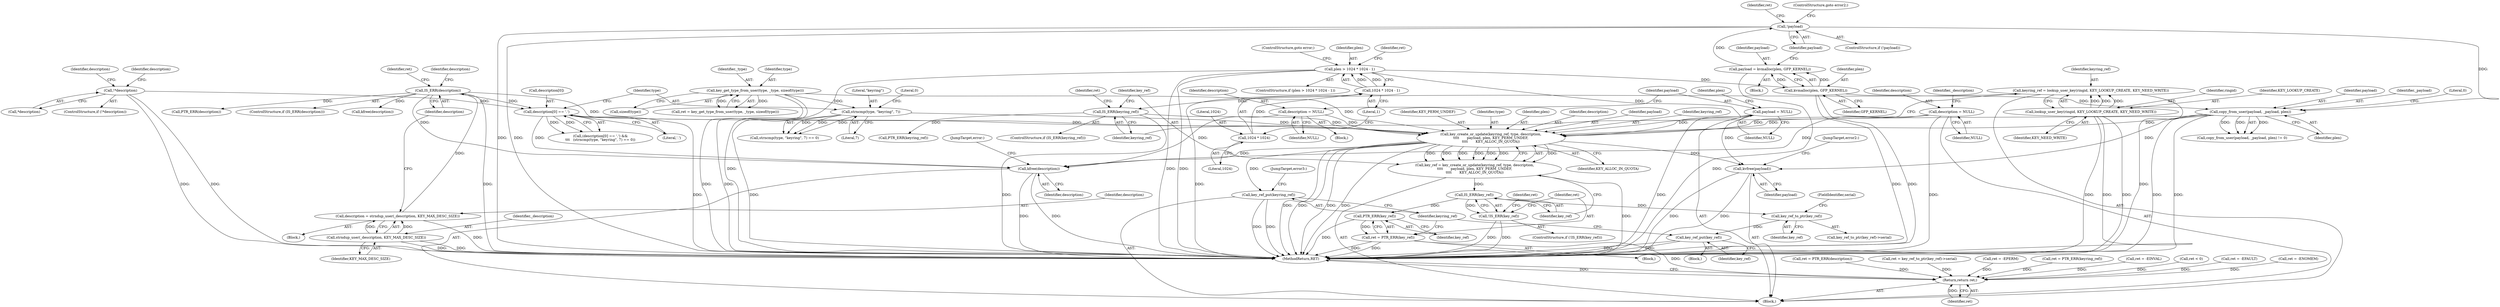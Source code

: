 digraph "0_linux_5649645d725c73df4302428ee4e02c869248b4c5@API" {
"1000246" [label="(Call,key_create_or_update(keyring_ref, type, description,\n\t\t\t\t       payload, plen, KEY_PERM_UNDEF,\n\t\t\t\t       KEY_ALLOC_IN_QUOTA))"];
"1000236" [label="(Call,IS_ERR(keyring_ref))"];
"1000229" [label="(Call,keyring_ref = lookup_user_key(ringid, KEY_LOOKUP_CREATE, KEY_NEED_WRITE))"];
"1000231" [label="(Call,lookup_user_key(ringid, KEY_LOOKUP_CREATE, KEY_NEED_WRITE))"];
"1000187" [label="(Call,strncmp(type, \"keyring\", 7))"];
"1000138" [label="(Call,key_get_type_from_user(type, _type, sizeof(type)))"];
"1000181" [label="(Call,description[0] == '.')"];
"1000169" [label="(Call,!*description)"];
"1000160" [label="(Call,IS_ERR(description))"];
"1000154" [label="(Call,description = strndup_user(_description, KEY_MAX_DESC_SIZE))"];
"1000156" [label="(Call,strndup_user(_description, KEY_MAX_DESC_SIZE))"];
"1000148" [label="(Call,description = NULL)"];
"1000175" [label="(Call,description = NULL)"];
"1000198" [label="(Call,payload = NULL)"];
"1000223" [label="(Call,copy_from_user(payload, _payload, plen))"];
"1000214" [label="(Call,!payload)"];
"1000208" [label="(Call,payload = kvmalloc(plen, GFP_KERNEL))"];
"1000210" [label="(Call,kvmalloc(plen, GFP_KERNEL))"];
"1000128" [label="(Call,plen > 1024 * 1024 - 1)"];
"1000130" [label="(Call,1024 * 1024 - 1)"];
"1000131" [label="(Call,1024 * 1024)"];
"1000244" [label="(Call,key_ref = key_create_or_update(keyring_ref, type, description,\n\t\t\t\t       payload, plen, KEY_PERM_UNDEF,\n\t\t\t\t       KEY_ALLOC_IN_QUOTA))"];
"1000256" [label="(Call,IS_ERR(key_ref))"];
"1000255" [label="(Call,!IS_ERR(key_ref))"];
"1000262" [label="(Call,key_ref_to_ptr(key_ref))"];
"1000265" [label="(Call,key_ref_put(key_ref))"];
"1000271" [label="(Call,PTR_ERR(key_ref))"];
"1000269" [label="(Call,ret = PTR_ERR(key_ref))"];
"1000282" [label="(Return,return ret;)"];
"1000273" [label="(Call,key_ref_put(keyring_ref))"];
"1000276" [label="(Call,kvfree(payload))"];
"1000279" [label="(Call,kfree(description))"];
"1000202" [label="(Identifier,plen)"];
"1000261" [label="(Call,key_ref_to_ptr(key_ref)->serial)"];
"1000191" [label="(Literal,0)"];
"1000200" [label="(Identifier,NULL)"];
"1000164" [label="(Identifier,ret)"];
"1000278" [label="(JumpTarget,error2:)"];
"1000222" [label="(Call,copy_from_user(payload, _payload, plen) != 0)"];
"1000187" [label="(Call,strncmp(type, \"keyring\", 7))"];
"1000281" [label="(JumpTarget,error:)"];
"1000123" [label="(Call,ret = -EINVAL)"];
"1000231" [label="(Call,lookup_user_key(ringid, KEY_LOOKUP_CREATE, KEY_NEED_WRITE))"];
"1000135" [label="(ControlStructure,goto error;)"];
"1000214" [label="(Call,!payload)"];
"1000270" [label="(Identifier,ret)"];
"1000265" [label="(Call,key_ref_put(key_ref))"];
"1000155" [label="(Identifier,description)"];
"1000203" [label="(Block,)"];
"1000176" [label="(Identifier,description)"];
"1000190" [label="(Literal,7)"];
"1000140" [label="(Identifier,_type)"];
"1000279" [label="(Call,kfree(description))"];
"1000236" [label="(Call,IS_ERR(keyring_ref))"];
"1000241" [label="(Call,PTR_ERR(keyring_ref))"];
"1000252" [label="(Identifier,KEY_PERM_UNDEF)"];
"1000268" [label="(Block,)"];
"1000129" [label="(Identifier,plen)"];
"1000189" [label="(Literal,\"keyring\")"];
"1000198" [label="(Call,payload = NULL)"];
"1000160" [label="(Call,IS_ERR(description))"];
"1000186" [label="(Call,strncmp(type, \"keyring\", 7) == 0)"];
"1000152" [label="(Identifier,_description)"];
"1000258" [label="(Block,)"];
"1000272" [label="(Identifier,key_ref)"];
"1000182" [label="(Call,description[0])"];
"1000224" [label="(Identifier,payload)"];
"1000156" [label="(Call,strndup_user(_description, KEY_MAX_DESC_SIZE))"];
"1000180" [label="(Call,(description[0] == '.') &&\n\t\t\t   (strncmp(type, \"keyring\", 7) == 0))"];
"1000212" [label="(Identifier,GFP_KERNEL)"];
"1000165" [label="(Call,PTR_ERR(description))"];
"1000260" [label="(Identifier,ret)"];
"1000144" [label="(Call,ret < 0)"];
"1000218" [label="(Identifier,ret)"];
"1000226" [label="(Identifier,plen)"];
"1000215" [label="(Identifier,payload)"];
"1000137" [label="(Identifier,ret)"];
"1000159" [label="(ControlStructure,if (IS_ERR(description)))"];
"1000245" [label="(Identifier,key_ref)"];
"1000283" [label="(Identifier,ret)"];
"1000244" [label="(Call,key_ref = key_create_or_update(keyring_ref, type, description,\n\t\t\t\t       payload, plen, KEY_PERM_UNDEF,\n\t\t\t\t       KEY_ALLOC_IN_QUOTA))"];
"1000225" [label="(Identifier,_payload)"];
"1000253" [label="(Identifier,KEY_ALLOC_IN_QUOTA)"];
"1000257" [label="(Identifier,key_ref)"];
"1000175" [label="(Call,description = NULL)"];
"1000229" [label="(Call,keyring_ref = lookup_user_key(ringid, KEY_LOOKUP_CREATE, KEY_NEED_WRITE))"];
"1000262" [label="(Call,key_ref_to_ptr(key_ref))"];
"1000177" [label="(Identifier,NULL)"];
"1000248" [label="(Identifier,type)"];
"1000130" [label="(Call,1024 * 1024 - 1)"];
"1000132" [label="(Literal,1024)"];
"1000217" [label="(Call,ret = -EFAULT)"];
"1000274" [label="(Identifier,keyring_ref)"];
"1000277" [label="(Identifier,payload)"];
"1000171" [label="(Identifier,description)"];
"1000157" [label="(Identifier,_description)"];
"1000251" [label="(Identifier,plen)"];
"1000131" [label="(Call,1024 * 1024)"];
"1000230" [label="(Identifier,keyring_ref)"];
"1000150" [label="(Identifier,NULL)"];
"1000169" [label="(Call,!*description)"];
"1000276" [label="(Call,kvfree(payload))"];
"1000227" [label="(Literal,0)"];
"1000134" [label="(Literal,1)"];
"1000209" [label="(Identifier,payload)"];
"1000204" [label="(Call,ret = -ENOMEM)"];
"1000249" [label="(Identifier,description)"];
"1000174" [label="(Identifier,description)"];
"1000250" [label="(Identifier,payload)"];
"1000141" [label="(Call,sizeof(type))"];
"1000188" [label="(Identifier,type)"];
"1000247" [label="(Identifier,keyring_ref)"];
"1000255" [label="(Call,!IS_ERR(key_ref))"];
"1000148" [label="(Call,description = NULL)"];
"1000173" [label="(Call,kfree(description))"];
"1000246" [label="(Call,key_create_or_update(keyring_ref, type, description,\n\t\t\t\t       payload, plen, KEY_PERM_UNDEF,\n\t\t\t\t       KEY_ALLOC_IN_QUOTA))"];
"1000271" [label="(Call,PTR_ERR(key_ref))"];
"1000269" [label="(Call,ret = PTR_ERR(key_ref))"];
"1000223" [label="(Call,copy_from_user(payload, _payload, plen))"];
"1000232" [label="(Identifier,ringid)"];
"1000158" [label="(Identifier,KEY_MAX_DESC_SIZE)"];
"1000233" [label="(Identifier,KEY_LOOKUP_CREATE)"];
"1000210" [label="(Call,kvmalloc(plen, GFP_KERNEL))"];
"1000235" [label="(ControlStructure,if (IS_ERR(keyring_ref)))"];
"1000199" [label="(Identifier,payload)"];
"1000139" [label="(Identifier,type)"];
"1000211" [label="(Identifier,plen)"];
"1000284" [label="(MethodReturn,RET)"];
"1000161" [label="(Identifier,description)"];
"1000263" [label="(Identifier,key_ref)"];
"1000216" [label="(ControlStructure,goto error2;)"];
"1000136" [label="(Call,ret = key_get_type_from_user(type, _type, sizeof(type)))"];
"1000163" [label="(Call,ret = PTR_ERR(description))"];
"1000273" [label="(Call,key_ref_put(keyring_ref))"];
"1000116" [label="(Block,)"];
"1000266" [label="(Identifier,key_ref)"];
"1000275" [label="(JumpTarget,error3:)"];
"1000280" [label="(Identifier,description)"];
"1000128" [label="(Call,plen > 1024 * 1024 - 1)"];
"1000170" [label="(Call,*description)"];
"1000133" [label="(Literal,1024)"];
"1000153" [label="(Block,)"];
"1000208" [label="(Call,payload = kvmalloc(plen, GFP_KERNEL))"];
"1000254" [label="(ControlStructure,if (!IS_ERR(key_ref)))"];
"1000183" [label="(Identifier,description)"];
"1000234" [label="(Identifier,KEY_NEED_WRITE)"];
"1000237" [label="(Identifier,keyring_ref)"];
"1000213" [label="(ControlStructure,if (!payload))"];
"1000181" [label="(Call,description[0] == '.')"];
"1000282" [label="(Return,return ret;)"];
"1000168" [label="(ControlStructure,if (!*description))"];
"1000185" [label="(Literal,'.')"];
"1000138" [label="(Call,key_get_type_from_user(type, _type, sizeof(type)))"];
"1000154" [label="(Call,description = strndup_user(_description, KEY_MAX_DESC_SIZE))"];
"1000264" [label="(FieldIdentifier,serial)"];
"1000149" [label="(Identifier,description)"];
"1000256" [label="(Call,IS_ERR(key_ref))"];
"1000259" [label="(Call,ret = key_ref_to_ptr(key_ref)->serial)"];
"1000193" [label="(Call,ret = -EPERM)"];
"1000127" [label="(ControlStructure,if (plen > 1024 * 1024 - 1))"];
"1000172" [label="(Block,)"];
"1000240" [label="(Identifier,ret)"];
"1000239" [label="(Call,ret = PTR_ERR(keyring_ref))"];
"1000246" -> "1000244"  [label="AST: "];
"1000246" -> "1000253"  [label="CFG: "];
"1000247" -> "1000246"  [label="AST: "];
"1000248" -> "1000246"  [label="AST: "];
"1000249" -> "1000246"  [label="AST: "];
"1000250" -> "1000246"  [label="AST: "];
"1000251" -> "1000246"  [label="AST: "];
"1000252" -> "1000246"  [label="AST: "];
"1000253" -> "1000246"  [label="AST: "];
"1000244" -> "1000246"  [label="CFG: "];
"1000246" -> "1000284"  [label="DDG: "];
"1000246" -> "1000284"  [label="DDG: "];
"1000246" -> "1000284"  [label="DDG: "];
"1000246" -> "1000284"  [label="DDG: "];
"1000246" -> "1000244"  [label="DDG: "];
"1000246" -> "1000244"  [label="DDG: "];
"1000246" -> "1000244"  [label="DDG: "];
"1000246" -> "1000244"  [label="DDG: "];
"1000246" -> "1000244"  [label="DDG: "];
"1000246" -> "1000244"  [label="DDG: "];
"1000246" -> "1000244"  [label="DDG: "];
"1000236" -> "1000246"  [label="DDG: "];
"1000187" -> "1000246"  [label="DDG: "];
"1000138" -> "1000246"  [label="DDG: "];
"1000181" -> "1000246"  [label="DDG: "];
"1000160" -> "1000246"  [label="DDG: "];
"1000148" -> "1000246"  [label="DDG: "];
"1000175" -> "1000246"  [label="DDG: "];
"1000198" -> "1000246"  [label="DDG: "];
"1000223" -> "1000246"  [label="DDG: "];
"1000223" -> "1000246"  [label="DDG: "];
"1000128" -> "1000246"  [label="DDG: "];
"1000246" -> "1000273"  [label="DDG: "];
"1000246" -> "1000276"  [label="DDG: "];
"1000246" -> "1000279"  [label="DDG: "];
"1000236" -> "1000235"  [label="AST: "];
"1000236" -> "1000237"  [label="CFG: "];
"1000237" -> "1000236"  [label="AST: "];
"1000240" -> "1000236"  [label="CFG: "];
"1000245" -> "1000236"  [label="CFG: "];
"1000236" -> "1000284"  [label="DDG: "];
"1000229" -> "1000236"  [label="DDG: "];
"1000236" -> "1000241"  [label="DDG: "];
"1000229" -> "1000116"  [label="AST: "];
"1000229" -> "1000231"  [label="CFG: "];
"1000230" -> "1000229"  [label="AST: "];
"1000231" -> "1000229"  [label="AST: "];
"1000237" -> "1000229"  [label="CFG: "];
"1000229" -> "1000284"  [label="DDG: "];
"1000231" -> "1000229"  [label="DDG: "];
"1000231" -> "1000229"  [label="DDG: "];
"1000231" -> "1000229"  [label="DDG: "];
"1000231" -> "1000234"  [label="CFG: "];
"1000232" -> "1000231"  [label="AST: "];
"1000233" -> "1000231"  [label="AST: "];
"1000234" -> "1000231"  [label="AST: "];
"1000231" -> "1000284"  [label="DDG: "];
"1000231" -> "1000284"  [label="DDG: "];
"1000231" -> "1000284"  [label="DDG: "];
"1000187" -> "1000186"  [label="AST: "];
"1000187" -> "1000190"  [label="CFG: "];
"1000188" -> "1000187"  [label="AST: "];
"1000189" -> "1000187"  [label="AST: "];
"1000190" -> "1000187"  [label="AST: "];
"1000191" -> "1000187"  [label="CFG: "];
"1000187" -> "1000284"  [label="DDG: "];
"1000187" -> "1000186"  [label="DDG: "];
"1000187" -> "1000186"  [label="DDG: "];
"1000187" -> "1000186"  [label="DDG: "];
"1000138" -> "1000187"  [label="DDG: "];
"1000138" -> "1000136"  [label="AST: "];
"1000138" -> "1000141"  [label="CFG: "];
"1000139" -> "1000138"  [label="AST: "];
"1000140" -> "1000138"  [label="AST: "];
"1000141" -> "1000138"  [label="AST: "];
"1000136" -> "1000138"  [label="CFG: "];
"1000138" -> "1000284"  [label="DDG: "];
"1000138" -> "1000284"  [label="DDG: "];
"1000138" -> "1000136"  [label="DDG: "];
"1000138" -> "1000136"  [label="DDG: "];
"1000181" -> "1000180"  [label="AST: "];
"1000181" -> "1000185"  [label="CFG: "];
"1000182" -> "1000181"  [label="AST: "];
"1000185" -> "1000181"  [label="AST: "];
"1000188" -> "1000181"  [label="CFG: "];
"1000180" -> "1000181"  [label="CFG: "];
"1000181" -> "1000284"  [label="DDG: "];
"1000181" -> "1000180"  [label="DDG: "];
"1000181" -> "1000180"  [label="DDG: "];
"1000169" -> "1000181"  [label="DDG: "];
"1000160" -> "1000181"  [label="DDG: "];
"1000181" -> "1000279"  [label="DDG: "];
"1000169" -> "1000168"  [label="AST: "];
"1000169" -> "1000170"  [label="CFG: "];
"1000170" -> "1000169"  [label="AST: "];
"1000174" -> "1000169"  [label="CFG: "];
"1000183" -> "1000169"  [label="CFG: "];
"1000169" -> "1000284"  [label="DDG: "];
"1000169" -> "1000284"  [label="DDG: "];
"1000160" -> "1000159"  [label="AST: "];
"1000160" -> "1000161"  [label="CFG: "];
"1000161" -> "1000160"  [label="AST: "];
"1000164" -> "1000160"  [label="CFG: "];
"1000171" -> "1000160"  [label="CFG: "];
"1000160" -> "1000284"  [label="DDG: "];
"1000154" -> "1000160"  [label="DDG: "];
"1000160" -> "1000165"  [label="DDG: "];
"1000160" -> "1000173"  [label="DDG: "];
"1000160" -> "1000279"  [label="DDG: "];
"1000154" -> "1000153"  [label="AST: "];
"1000154" -> "1000156"  [label="CFG: "];
"1000155" -> "1000154"  [label="AST: "];
"1000156" -> "1000154"  [label="AST: "];
"1000161" -> "1000154"  [label="CFG: "];
"1000154" -> "1000284"  [label="DDG: "];
"1000156" -> "1000154"  [label="DDG: "];
"1000156" -> "1000154"  [label="DDG: "];
"1000156" -> "1000158"  [label="CFG: "];
"1000157" -> "1000156"  [label="AST: "];
"1000158" -> "1000156"  [label="AST: "];
"1000156" -> "1000284"  [label="DDG: "];
"1000156" -> "1000284"  [label="DDG: "];
"1000148" -> "1000116"  [label="AST: "];
"1000148" -> "1000150"  [label="CFG: "];
"1000149" -> "1000148"  [label="AST: "];
"1000150" -> "1000148"  [label="AST: "];
"1000152" -> "1000148"  [label="CFG: "];
"1000148" -> "1000284"  [label="DDG: "];
"1000148" -> "1000279"  [label="DDG: "];
"1000175" -> "1000172"  [label="AST: "];
"1000175" -> "1000177"  [label="CFG: "];
"1000176" -> "1000175"  [label="AST: "];
"1000177" -> "1000175"  [label="AST: "];
"1000199" -> "1000175"  [label="CFG: "];
"1000175" -> "1000279"  [label="DDG: "];
"1000198" -> "1000116"  [label="AST: "];
"1000198" -> "1000200"  [label="CFG: "];
"1000199" -> "1000198"  [label="AST: "];
"1000200" -> "1000198"  [label="AST: "];
"1000202" -> "1000198"  [label="CFG: "];
"1000198" -> "1000284"  [label="DDG: "];
"1000198" -> "1000276"  [label="DDG: "];
"1000223" -> "1000222"  [label="AST: "];
"1000223" -> "1000226"  [label="CFG: "];
"1000224" -> "1000223"  [label="AST: "];
"1000225" -> "1000223"  [label="AST: "];
"1000226" -> "1000223"  [label="AST: "];
"1000227" -> "1000223"  [label="CFG: "];
"1000223" -> "1000284"  [label="DDG: "];
"1000223" -> "1000284"  [label="DDG: "];
"1000223" -> "1000222"  [label="DDG: "];
"1000223" -> "1000222"  [label="DDG: "];
"1000223" -> "1000222"  [label="DDG: "];
"1000214" -> "1000223"  [label="DDG: "];
"1000210" -> "1000223"  [label="DDG: "];
"1000223" -> "1000276"  [label="DDG: "];
"1000214" -> "1000213"  [label="AST: "];
"1000214" -> "1000215"  [label="CFG: "];
"1000215" -> "1000214"  [label="AST: "];
"1000216" -> "1000214"  [label="CFG: "];
"1000218" -> "1000214"  [label="CFG: "];
"1000214" -> "1000284"  [label="DDG: "];
"1000214" -> "1000284"  [label="DDG: "];
"1000208" -> "1000214"  [label="DDG: "];
"1000208" -> "1000203"  [label="AST: "];
"1000208" -> "1000210"  [label="CFG: "];
"1000209" -> "1000208"  [label="AST: "];
"1000210" -> "1000208"  [label="AST: "];
"1000215" -> "1000208"  [label="CFG: "];
"1000208" -> "1000284"  [label="DDG: "];
"1000210" -> "1000208"  [label="DDG: "];
"1000210" -> "1000208"  [label="DDG: "];
"1000210" -> "1000212"  [label="CFG: "];
"1000211" -> "1000210"  [label="AST: "];
"1000212" -> "1000210"  [label="AST: "];
"1000210" -> "1000284"  [label="DDG: "];
"1000210" -> "1000284"  [label="DDG: "];
"1000128" -> "1000210"  [label="DDG: "];
"1000128" -> "1000127"  [label="AST: "];
"1000128" -> "1000130"  [label="CFG: "];
"1000129" -> "1000128"  [label="AST: "];
"1000130" -> "1000128"  [label="AST: "];
"1000135" -> "1000128"  [label="CFG: "];
"1000137" -> "1000128"  [label="CFG: "];
"1000128" -> "1000284"  [label="DDG: "];
"1000128" -> "1000284"  [label="DDG: "];
"1000128" -> "1000284"  [label="DDG: "];
"1000130" -> "1000128"  [label="DDG: "];
"1000130" -> "1000128"  [label="DDG: "];
"1000130" -> "1000134"  [label="CFG: "];
"1000131" -> "1000130"  [label="AST: "];
"1000134" -> "1000130"  [label="AST: "];
"1000130" -> "1000284"  [label="DDG: "];
"1000131" -> "1000130"  [label="DDG: "];
"1000131" -> "1000133"  [label="CFG: "];
"1000132" -> "1000131"  [label="AST: "];
"1000133" -> "1000131"  [label="AST: "];
"1000134" -> "1000131"  [label="CFG: "];
"1000244" -> "1000116"  [label="AST: "];
"1000245" -> "1000244"  [label="AST: "];
"1000257" -> "1000244"  [label="CFG: "];
"1000244" -> "1000284"  [label="DDG: "];
"1000244" -> "1000256"  [label="DDG: "];
"1000256" -> "1000255"  [label="AST: "];
"1000256" -> "1000257"  [label="CFG: "];
"1000257" -> "1000256"  [label="AST: "];
"1000255" -> "1000256"  [label="CFG: "];
"1000256" -> "1000255"  [label="DDG: "];
"1000256" -> "1000262"  [label="DDG: "];
"1000256" -> "1000271"  [label="DDG: "];
"1000255" -> "1000254"  [label="AST: "];
"1000260" -> "1000255"  [label="CFG: "];
"1000270" -> "1000255"  [label="CFG: "];
"1000255" -> "1000284"  [label="DDG: "];
"1000255" -> "1000284"  [label="DDG: "];
"1000262" -> "1000261"  [label="AST: "];
"1000262" -> "1000263"  [label="CFG: "];
"1000263" -> "1000262"  [label="AST: "];
"1000264" -> "1000262"  [label="CFG: "];
"1000262" -> "1000265"  [label="DDG: "];
"1000265" -> "1000258"  [label="AST: "];
"1000265" -> "1000266"  [label="CFG: "];
"1000266" -> "1000265"  [label="AST: "];
"1000274" -> "1000265"  [label="CFG: "];
"1000265" -> "1000284"  [label="DDG: "];
"1000265" -> "1000284"  [label="DDG: "];
"1000271" -> "1000269"  [label="AST: "];
"1000271" -> "1000272"  [label="CFG: "];
"1000272" -> "1000271"  [label="AST: "];
"1000269" -> "1000271"  [label="CFG: "];
"1000271" -> "1000284"  [label="DDG: "];
"1000271" -> "1000269"  [label="DDG: "];
"1000269" -> "1000268"  [label="AST: "];
"1000270" -> "1000269"  [label="AST: "];
"1000274" -> "1000269"  [label="CFG: "];
"1000269" -> "1000284"  [label="DDG: "];
"1000269" -> "1000284"  [label="DDG: "];
"1000269" -> "1000282"  [label="DDG: "];
"1000282" -> "1000116"  [label="AST: "];
"1000282" -> "1000283"  [label="CFG: "];
"1000283" -> "1000282"  [label="AST: "];
"1000284" -> "1000282"  [label="CFG: "];
"1000282" -> "1000284"  [label="DDG: "];
"1000283" -> "1000282"  [label="DDG: "];
"1000193" -> "1000282"  [label="DDG: "];
"1000239" -> "1000282"  [label="DDG: "];
"1000217" -> "1000282"  [label="DDG: "];
"1000144" -> "1000282"  [label="DDG: "];
"1000204" -> "1000282"  [label="DDG: "];
"1000123" -> "1000282"  [label="DDG: "];
"1000163" -> "1000282"  [label="DDG: "];
"1000259" -> "1000282"  [label="DDG: "];
"1000273" -> "1000116"  [label="AST: "];
"1000273" -> "1000274"  [label="CFG: "];
"1000274" -> "1000273"  [label="AST: "];
"1000275" -> "1000273"  [label="CFG: "];
"1000273" -> "1000284"  [label="DDG: "];
"1000273" -> "1000284"  [label="DDG: "];
"1000276" -> "1000116"  [label="AST: "];
"1000276" -> "1000277"  [label="CFG: "];
"1000277" -> "1000276"  [label="AST: "];
"1000278" -> "1000276"  [label="CFG: "];
"1000276" -> "1000284"  [label="DDG: "];
"1000276" -> "1000284"  [label="DDG: "];
"1000279" -> "1000116"  [label="AST: "];
"1000279" -> "1000280"  [label="CFG: "];
"1000280" -> "1000279"  [label="AST: "];
"1000281" -> "1000279"  [label="CFG: "];
"1000279" -> "1000284"  [label="DDG: "];
"1000279" -> "1000284"  [label="DDG: "];
}
